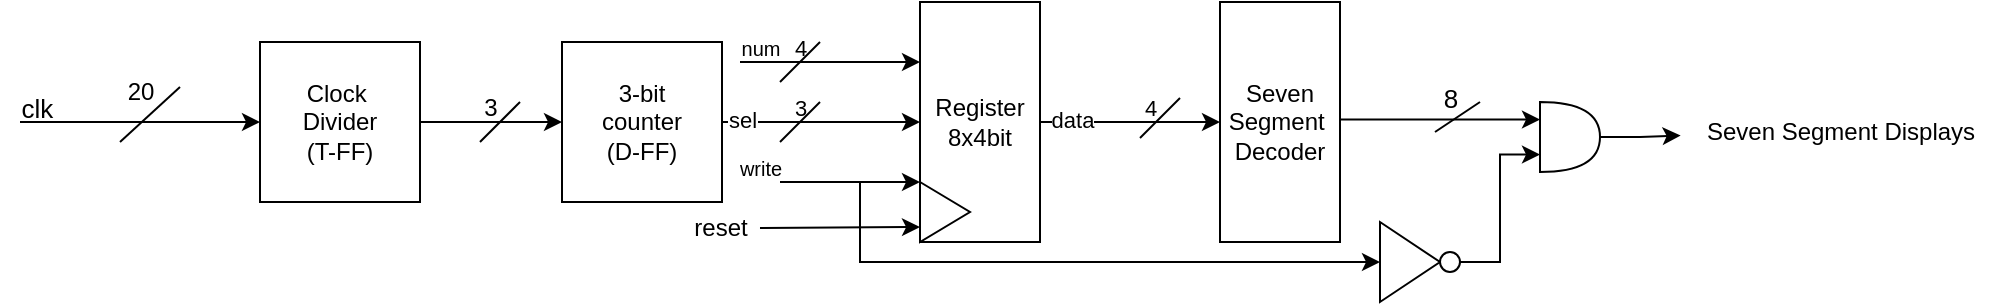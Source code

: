 <mxfile version="26.1.0" pages="2">
  <diagram name="Page-1" id="sowGGKyg7QWPcVTl7CEb">
    <mxGraphModel dx="978" dy="524" grid="1" gridSize="10" guides="1" tooltips="1" connect="1" arrows="1" fold="1" page="1" pageScale="1" pageWidth="1100" pageHeight="1700" math="0" shadow="0">
      <root>
        <mxCell id="0" />
        <mxCell id="1" parent="0" />
        <mxCell id="6-r1g4GIkUJgTbIFFCG5-5" style="edgeStyle=orthogonalEdgeStyle;rounded=0;orthogonalLoop=1;jettySize=auto;html=1;entryX=0;entryY=0.5;entryDx=0;entryDy=0;strokeWidth=1;" parent="1" source="6-r1g4GIkUJgTbIFFCG5-1" target="6-r1g4GIkUJgTbIFFCG5-4" edge="1">
          <mxGeometry relative="1" as="geometry" />
        </mxCell>
        <UserObject label="Clock&amp;nbsp;&lt;div&gt;Divider&lt;/div&gt;&lt;div&gt;(T-FF)&lt;/div&gt;" link="data:page/id,f8L-sRIlIAkXg-T33gDY" id="6-r1g4GIkUJgTbIFFCG5-1">
          <mxCell style="whiteSpace=wrap;html=1;aspect=fixed;" parent="1" vertex="1">
            <mxGeometry x="170" y="170" width="80" height="80" as="geometry" />
          </mxCell>
        </UserObject>
        <mxCell id="6-r1g4GIkUJgTbIFFCG5-2" value="" style="endArrow=classic;html=1;rounded=0;entryX=0;entryY=0.5;entryDx=0;entryDy=0;strokeWidth=1;" parent="1" target="6-r1g4GIkUJgTbIFFCG5-1" edge="1">
          <mxGeometry width="50" height="50" relative="1" as="geometry">
            <mxPoint x="50" y="210" as="sourcePoint" />
            <mxPoint x="570" y="220" as="targetPoint" />
          </mxGeometry>
        </mxCell>
        <mxCell id="6-r1g4GIkUJgTbIFFCG5-3" value="&lt;font style=&quot;font-size: 13px;&quot;&gt;clk&amp;nbsp;&lt;/font&gt;" style="text;html=1;align=center;verticalAlign=middle;resizable=0;points=[];autosize=1;strokeColor=none;fillColor=none;" parent="1" vertex="1">
          <mxGeometry x="40" y="188" width="40" height="30" as="geometry" />
        </mxCell>
        <mxCell id="6-r1g4GIkUJgTbIFFCG5-18" style="edgeStyle=orthogonalEdgeStyle;rounded=0;orthogonalLoop=1;jettySize=auto;html=1;entryX=0.5;entryY=1;entryDx=0;entryDy=0;strokeWidth=1;" parent="1" source="6-r1g4GIkUJgTbIFFCG5-4" target="6-r1g4GIkUJgTbIFFCG5-6" edge="1">
          <mxGeometry relative="1" as="geometry" />
        </mxCell>
        <mxCell id="6-r1g4GIkUJgTbIFFCG5-22" value="sel" style="edgeLabel;html=1;align=center;verticalAlign=middle;resizable=0;points=[];" parent="6-r1g4GIkUJgTbIFFCG5-18" vertex="1" connectable="0">
          <mxGeometry x="-0.798" y="1" relative="1" as="geometry">
            <mxPoint as="offset" />
          </mxGeometry>
        </mxCell>
        <mxCell id="6-r1g4GIkUJgTbIFFCG5-4" value="3-bit&lt;div&gt;counter&lt;/div&gt;&lt;div&gt;(D-FF)&lt;/div&gt;" style="whiteSpace=wrap;html=1;aspect=fixed;" parent="1" vertex="1">
          <mxGeometry x="321" y="170" width="80" height="80" as="geometry" />
        </mxCell>
        <mxCell id="6-r1g4GIkUJgTbIFFCG5-35" style="edgeStyle=orthogonalEdgeStyle;rounded=0;orthogonalLoop=1;jettySize=auto;html=1;entryX=0.5;entryY=1;entryDx=0;entryDy=0;strokeWidth=1;" parent="1" source="6-r1g4GIkUJgTbIFFCG5-6" target="6-r1g4GIkUJgTbIFFCG5-34" edge="1">
          <mxGeometry relative="1" as="geometry" />
        </mxCell>
        <mxCell id="6-r1g4GIkUJgTbIFFCG5-41" value="data" style="edgeLabel;html=1;align=center;verticalAlign=middle;resizable=0;points=[];" parent="6-r1g4GIkUJgTbIFFCG5-35" vertex="1" connectable="0">
          <mxGeometry x="-0.653" y="1" relative="1" as="geometry">
            <mxPoint as="offset" />
          </mxGeometry>
        </mxCell>
        <mxCell id="6-r1g4GIkUJgTbIFFCG5-12" value="" style="endArrow=none;html=1;rounded=0;strokeWidth=1;" parent="1" edge="1">
          <mxGeometry width="50" height="50" relative="1" as="geometry">
            <mxPoint x="130" y="192.5" as="sourcePoint" />
            <mxPoint x="100" y="220" as="targetPoint" />
          </mxGeometry>
        </mxCell>
        <mxCell id="6-r1g4GIkUJgTbIFFCG5-13" value="20" style="text;html=1;align=center;verticalAlign=middle;resizable=0;points=[];autosize=1;strokeColor=none;fillColor=none;" parent="1" vertex="1">
          <mxGeometry x="90" y="180" width="40" height="30" as="geometry" />
        </mxCell>
        <mxCell id="6-r1g4GIkUJgTbIFFCG5-14" value="" style="endArrow=none;html=1;rounded=0;strokeWidth=1;" parent="1" edge="1">
          <mxGeometry width="50" height="50" relative="1" as="geometry">
            <mxPoint x="300" y="200" as="sourcePoint" />
            <mxPoint x="280" y="220" as="targetPoint" />
          </mxGeometry>
        </mxCell>
        <mxCell id="6-r1g4GIkUJgTbIFFCG5-15" value="&lt;font&gt;3&lt;/font&gt;" style="text;html=1;align=center;verticalAlign=middle;resizable=0;points=[];autosize=1;strokeColor=none;fillColor=none;" parent="1" vertex="1">
          <mxGeometry x="270" y="188" width="30" height="30" as="geometry" />
        </mxCell>
        <mxCell id="6-r1g4GIkUJgTbIFFCG5-19" value="" style="endArrow=classic;html=1;rounded=0;entryX=0.75;entryY=1;entryDx=0;entryDy=0;" parent="1" target="6-r1g4GIkUJgTbIFFCG5-6" edge="1">
          <mxGeometry width="50" height="50" relative="1" as="geometry">
            <mxPoint x="430" y="240" as="sourcePoint" />
            <mxPoint x="490" y="290" as="targetPoint" />
            <Array as="points" />
          </mxGeometry>
        </mxCell>
        <mxCell id="6-r1g4GIkUJgTbIFFCG5-20" value="write" style="text;html=1;align=center;verticalAlign=middle;resizable=0;points=[];autosize=1;strokeColor=none;fillColor=none;fontSize=10;" parent="1" vertex="1">
          <mxGeometry x="400" y="218" width="40" height="30" as="geometry" />
        </mxCell>
        <mxCell id="6-r1g4GIkUJgTbIFFCG5-21" value="" style="endArrow=classic;html=1;rounded=0;entryX=0.25;entryY=1;entryDx=0;entryDy=0;strokeWidth=1;" parent="1" target="6-r1g4GIkUJgTbIFFCG5-6" edge="1">
          <mxGeometry width="50" height="50" relative="1" as="geometry">
            <mxPoint x="410" y="180" as="sourcePoint" />
            <mxPoint x="490" y="179" as="targetPoint" />
          </mxGeometry>
        </mxCell>
        <mxCell id="6-r1g4GIkUJgTbIFFCG5-23" value="" style="endArrow=none;html=1;rounded=0;strokeWidth=1;" parent="1" edge="1">
          <mxGeometry width="50" height="50" relative="1" as="geometry">
            <mxPoint x="450" y="200" as="sourcePoint" />
            <mxPoint x="430" y="220" as="targetPoint" />
          </mxGeometry>
        </mxCell>
        <mxCell id="6-r1g4GIkUJgTbIFFCG5-24" value="3" style="text;html=1;align=center;verticalAlign=middle;resizable=0;points=[];autosize=1;strokeColor=none;fillColor=none;fontSize=11;" parent="1" vertex="1">
          <mxGeometry x="425" y="188" width="30" height="30" as="geometry" />
        </mxCell>
        <mxCell id="6-r1g4GIkUJgTbIFFCG5-26" value="&lt;font style=&quot;font-size: 10px;&quot;&gt;num&lt;/font&gt;" style="text;html=1;align=center;verticalAlign=middle;resizable=0;points=[];autosize=1;strokeColor=none;fillColor=none;" parent="1" vertex="1">
          <mxGeometry x="400" y="158" width="40" height="30" as="geometry" />
        </mxCell>
        <mxCell id="6-r1g4GIkUJgTbIFFCG5-27" value="4" style="text;html=1;align=center;verticalAlign=middle;resizable=0;points=[];autosize=1;strokeColor=none;fillColor=none;fontSize=11;" parent="1" vertex="1">
          <mxGeometry x="425" y="158" width="30" height="30" as="geometry" />
        </mxCell>
        <mxCell id="6-r1g4GIkUJgTbIFFCG5-33" value="" style="endArrow=none;html=1;rounded=0;strokeWidth=1;" parent="1" edge="1">
          <mxGeometry width="50" height="50" relative="1" as="geometry">
            <mxPoint x="450" y="170" as="sourcePoint" />
            <mxPoint x="430" y="190" as="targetPoint" />
          </mxGeometry>
        </mxCell>
        <mxCell id="6-r1g4GIkUJgTbIFFCG5-34" value="Seven Segment&amp;nbsp;&lt;div&gt;Decoder&lt;/div&gt;" style="rounded=0;whiteSpace=wrap;html=1;direction=south;" parent="1" vertex="1">
          <mxGeometry x="650" y="150" width="60" height="120" as="geometry" />
        </mxCell>
        <mxCell id="6-r1g4GIkUJgTbIFFCG5-37" value="" style="endArrow=none;html=1;rounded=0;strokeWidth=1;" parent="1" edge="1">
          <mxGeometry width="50" height="50" relative="1" as="geometry">
            <mxPoint x="630" y="198" as="sourcePoint" />
            <mxPoint x="610" y="218" as="targetPoint" />
          </mxGeometry>
        </mxCell>
        <mxCell id="6-r1g4GIkUJgTbIFFCG5-42" value="&lt;font style=&quot;font-size: 11px;&quot;&gt;4&lt;/font&gt;" style="text;html=1;align=center;verticalAlign=middle;resizable=0;points=[];autosize=1;strokeColor=none;fillColor=none;" parent="1" vertex="1">
          <mxGeometry x="600" y="188" width="30" height="30" as="geometry" />
        </mxCell>
        <mxCell id="6-r1g4GIkUJgTbIFFCG5-46" value="" style="endArrow=none;html=1;rounded=0;strokeWidth=1;" parent="1" edge="1">
          <mxGeometry width="50" height="50" relative="1" as="geometry">
            <mxPoint x="780" y="200" as="sourcePoint" />
            <mxPoint x="757.5" y="215" as="targetPoint" />
          </mxGeometry>
        </mxCell>
        <mxCell id="6-r1g4GIkUJgTbIFFCG5-47" value="&lt;font style=&quot;font-size: 13px;&quot;&gt;8&lt;/font&gt;" style="edgeLabel;html=1;align=center;verticalAlign=middle;resizable=0;points=[];" parent="6-r1g4GIkUJgTbIFFCG5-46" vertex="1" connectable="0">
          <mxGeometry x="-0.048" y="-11" relative="1" as="geometry">
            <mxPoint x="2" as="offset" />
          </mxGeometry>
        </mxCell>
        <mxCell id="6-r1g4GIkUJgTbIFFCG5-51" value="Seven Segment Displays" style="text;html=1;align=center;verticalAlign=middle;resizable=0;points=[];autosize=1;strokeColor=none;fillColor=none;" parent="1" vertex="1">
          <mxGeometry x="880" y="200" width="160" height="30" as="geometry" />
        </mxCell>
        <mxCell id="6-r1g4GIkUJgTbIFFCG5-68" style="edgeStyle=orthogonalEdgeStyle;rounded=0;orthogonalLoop=1;jettySize=auto;html=1;entryX=0.002;entryY=0.557;entryDx=0;entryDy=0;entryPerimeter=0;" parent="1" source="6-r1g4GIkUJgTbIFFCG5-66" edge="1" target="6-r1g4GIkUJgTbIFFCG5-51">
          <mxGeometry relative="1" as="geometry">
            <mxPoint x="874" y="210" as="targetPoint" />
          </mxGeometry>
        </mxCell>
        <mxCell id="6-r1g4GIkUJgTbIFFCG5-66" value="" style="shape=or;whiteSpace=wrap;html=1;" parent="1" vertex="1">
          <mxGeometry x="810" y="200" width="30" height="35" as="geometry" />
        </mxCell>
        <mxCell id="6-r1g4GIkUJgTbIFFCG5-74" value="" style="endArrow=classic;html=1;rounded=0;entryX=0;entryY=0.5;entryDx=0;entryDy=0;" parent="1" target="6-r1g4GIkUJgTbIFFCG5-75" edge="1">
          <mxGeometry width="50" height="50" relative="1" as="geometry">
            <mxPoint x="470" y="240" as="sourcePoint" />
            <mxPoint x="750" y="280" as="targetPoint" />
            <Array as="points">
              <mxPoint x="470" y="280" />
              <mxPoint x="660" y="280" />
            </Array>
          </mxGeometry>
        </mxCell>
        <mxCell id="6-r1g4GIkUJgTbIFFCG5-75" value="" style="triangle;whiteSpace=wrap;html=1;" parent="1" vertex="1">
          <mxGeometry x="730" y="260" width="30" height="40" as="geometry" />
        </mxCell>
        <mxCell id="6-r1g4GIkUJgTbIFFCG5-78" value="" style="ellipse;whiteSpace=wrap;html=1;aspect=fixed;" parent="1" vertex="1">
          <mxGeometry x="760" y="275" width="10" height="10" as="geometry" />
        </mxCell>
        <mxCell id="eD9BvMiyKkjjfVzb5E-T-5" style="edgeStyle=orthogonalEdgeStyle;rounded=0;orthogonalLoop=1;jettySize=auto;html=1;entryX=0;entryY=0.75;entryDx=0;entryDy=0;entryPerimeter=0;" edge="1" parent="1" source="6-r1g4GIkUJgTbIFFCG5-78" target="6-r1g4GIkUJgTbIFFCG5-66">
          <mxGeometry relative="1" as="geometry" />
        </mxCell>
        <mxCell id="eD9BvMiyKkjjfVzb5E-T-6" style="edgeStyle=orthogonalEdgeStyle;rounded=0;orthogonalLoop=1;jettySize=auto;html=1;entryX=0;entryY=0.25;entryDx=0;entryDy=0;entryPerimeter=0;" edge="1" parent="1" source="6-r1g4GIkUJgTbIFFCG5-34" target="6-r1g4GIkUJgTbIFFCG5-66">
          <mxGeometry relative="1" as="geometry">
            <Array as="points">
              <mxPoint x="760" y="209" />
            </Array>
          </mxGeometry>
        </mxCell>
        <mxCell id="eD9BvMiyKkjjfVzb5E-T-17" value="" style="group" vertex="1" connectable="0" parent="1">
          <mxGeometry x="500" y="150" width="60" height="120" as="geometry" />
        </mxCell>
        <mxCell id="6-r1g4GIkUJgTbIFFCG5-6" value="Register&lt;div&gt;8x4bit&lt;/div&gt;" style="rounded=0;whiteSpace=wrap;html=1;direction=south;" parent="eD9BvMiyKkjjfVzb5E-T-17" vertex="1">
          <mxGeometry width="60" height="120" as="geometry" />
        </mxCell>
        <mxCell id="eD9BvMiyKkjjfVzb5E-T-15" value="" style="triangle;whiteSpace=wrap;html=1;" vertex="1" parent="eD9BvMiyKkjjfVzb5E-T-17">
          <mxGeometry y="90" width="25" height="30" as="geometry" />
        </mxCell>
        <mxCell id="eD9BvMiyKkjjfVzb5E-T-18" value="" style="endArrow=classic;html=1;rounded=0;entryX=0;entryY=0.75;entryDx=0;entryDy=0;" edge="1" parent="1" target="eD9BvMiyKkjjfVzb5E-T-15">
          <mxGeometry width="50" height="50" relative="1" as="geometry">
            <mxPoint x="420" y="263" as="sourcePoint" />
            <mxPoint x="550" y="250" as="targetPoint" />
          </mxGeometry>
        </mxCell>
        <mxCell id="eD9BvMiyKkjjfVzb5E-T-19" value="reset" style="text;html=1;align=center;verticalAlign=middle;resizable=0;points=[];autosize=1;strokeColor=none;fillColor=none;" vertex="1" parent="1">
          <mxGeometry x="375" y="248" width="50" height="30" as="geometry" />
        </mxCell>
      </root>
    </mxGraphModel>
  </diagram>
  <diagram id="f8L-sRIlIAkXg-T33gDY" name="Page-2">
    <mxGraphModel dx="3520" dy="1888" grid="1" gridSize="10" guides="1" tooltips="1" connect="1" arrows="1" fold="1" page="1" pageScale="1" pageWidth="2336" pageHeight="1654" math="0" shadow="0">
      <root>
        <mxCell id="0" />
        <mxCell id="1" parent="0" />
        <mxCell id="rHyXUegdeQPyWCNUcNEb-26" style="edgeStyle=orthogonalEdgeStyle;rounded=0;orthogonalLoop=1;jettySize=auto;html=1;exitX=1;exitY=0.25;exitDx=0;exitDy=0;exitPerimeter=0;" edge="1" parent="1" source="rHyXUegdeQPyWCNUcNEb-1">
          <mxGeometry relative="1" as="geometry">
            <mxPoint x="1000" y="452" as="targetPoint" />
            <Array as="points">
              <mxPoint x="1000" y="532" />
              <mxPoint x="1000" y="452" />
            </Array>
          </mxGeometry>
        </mxCell>
        <mxCell id="rHyXUegdeQPyWCNUcNEb-1" value="" style="verticalLabelPosition=bottom;shadow=0;dashed=0;align=center;html=1;verticalAlign=top;shape=mxgraph.electrical.logic_gates.t_type_flip-flop;" vertex="1" parent="1">
          <mxGeometry x="870" y="512" width="100" height="80" as="geometry" />
        </mxCell>
        <mxCell id="rHyXUegdeQPyWCNUcNEb-23" style="edgeStyle=orthogonalEdgeStyle;rounded=0;orthogonalLoop=1;jettySize=auto;html=1;exitX=1;exitY=0.25;exitDx=0;exitDy=0;exitPerimeter=0;" edge="1" parent="1" source="rHyXUegdeQPyWCNUcNEb-2">
          <mxGeometry relative="1" as="geometry">
            <mxPoint x="860" y="452" as="targetPoint" />
          </mxGeometry>
        </mxCell>
        <mxCell id="rHyXUegdeQPyWCNUcNEb-2" value="" style="verticalLabelPosition=bottom;shadow=0;dashed=0;align=center;html=1;verticalAlign=top;shape=mxgraph.electrical.logic_gates.t_type_flip-flop;" vertex="1" parent="1">
          <mxGeometry x="730" y="512" width="100" height="80" as="geometry" />
        </mxCell>
        <mxCell id="rHyXUegdeQPyWCNUcNEb-18" style="edgeStyle=orthogonalEdgeStyle;rounded=0;orthogonalLoop=1;jettySize=auto;html=1;exitX=1;exitY=0.25;exitDx=0;exitDy=0;exitPerimeter=0;" edge="1" parent="1" source="rHyXUegdeQPyWCNUcNEb-3">
          <mxGeometry relative="1" as="geometry">
            <mxPoint x="710" y="452" as="targetPoint" />
          </mxGeometry>
        </mxCell>
        <mxCell id="rHyXUegdeQPyWCNUcNEb-3" value="" style="verticalLabelPosition=bottom;shadow=0;dashed=0;align=center;html=1;verticalAlign=top;shape=mxgraph.electrical.logic_gates.t_type_flip-flop;" vertex="1" parent="1">
          <mxGeometry x="580" y="512" width="100" height="80" as="geometry" />
        </mxCell>
        <mxCell id="rHyXUegdeQPyWCNUcNEb-14" style="edgeStyle=orthogonalEdgeStyle;rounded=0;orthogonalLoop=1;jettySize=auto;html=1;exitX=1;exitY=0.25;exitDx=0;exitDy=0;exitPerimeter=0;jumpStyle=arc;" edge="1" parent="1">
          <mxGeometry relative="1" as="geometry">
            <mxPoint x="570" y="452" as="targetPoint" />
            <mxPoint x="560" y="532" as="sourcePoint" />
            <Array as="points">
              <mxPoint x="570" y="532" />
              <mxPoint x="570" y="462" />
            </Array>
          </mxGeometry>
        </mxCell>
        <mxCell id="rHyXUegdeQPyWCNUcNEb-5" value="" style="verticalLabelPosition=bottom;shadow=0;dashed=0;align=center;html=1;verticalAlign=top;shape=mxgraph.electrical.logic_gates.t_type_flip-flop;" vertex="1" parent="1">
          <mxGeometry x="440" y="512" width="100" height="80" as="geometry" />
        </mxCell>
        <mxCell id="rHyXUegdeQPyWCNUcNEb-7" style="edgeStyle=orthogonalEdgeStyle;rounded=0;orthogonalLoop=1;jettySize=auto;html=1;exitX=1;exitY=0.75;exitDx=0;exitDy=0;exitPerimeter=0;entryX=0;entryY=0.25;entryDx=0;entryDy=0;entryPerimeter=0;" edge="1" parent="1" target="rHyXUegdeQPyWCNUcNEb-6">
          <mxGeometry relative="1" as="geometry">
            <mxPoint x="300" y="532" as="targetPoint" />
            <mxPoint x="400" y="572" as="sourcePoint" />
            <Array as="points">
              <mxPoint x="410" y="572" />
              <mxPoint x="410" y="492" />
              <mxPoint x="290" y="492" />
              <mxPoint x="290" y="532" />
            </Array>
          </mxGeometry>
        </mxCell>
        <mxCell id="rHyXUegdeQPyWCNUcNEb-8" style="edgeStyle=orthogonalEdgeStyle;rounded=0;orthogonalLoop=1;jettySize=auto;html=1;exitX=1;exitY=0.25;exitDx=0;exitDy=0;exitPerimeter=0;" edge="1" parent="1">
          <mxGeometry relative="1" as="geometry">
            <mxPoint x="420" y="452" as="targetPoint" />
            <mxPoint x="400" y="532" as="sourcePoint" />
          </mxGeometry>
        </mxCell>
        <mxCell id="rHyXUegdeQPyWCNUcNEb-6" value="" style="verticalLabelPosition=bottom;shadow=0;dashed=0;align=center;html=1;verticalAlign=top;shape=mxgraph.electrical.logic_gates.t_type_flip-flop;" vertex="1" parent="1">
          <mxGeometry x="310" y="512" width="100" height="80" as="geometry" />
        </mxCell>
        <mxCell id="rHyXUegdeQPyWCNUcNEb-10" value="&lt;font style=&quot;font-size: 13px;&quot;&gt;clk&lt;/font&gt;" style="text;html=1;align=center;verticalAlign=middle;resizable=0;points=[];autosize=1;strokeColor=none;fillColor=none;" vertex="1" parent="1">
          <mxGeometry x="280" y="552" width="40" height="30" as="geometry" />
        </mxCell>
        <mxCell id="rHyXUegdeQPyWCNUcNEb-11" style="edgeStyle=orthogonalEdgeStyle;rounded=0;orthogonalLoop=1;jettySize=auto;html=1;exitX=1;exitY=0.75;exitDx=0;exitDy=0;exitPerimeter=0;entryX=0;entryY=0.75;entryDx=0;entryDy=0;entryPerimeter=0;" edge="1" parent="1" source="rHyXUegdeQPyWCNUcNEb-6" target="rHyXUegdeQPyWCNUcNEb-5">
          <mxGeometry relative="1" as="geometry" />
        </mxCell>
        <mxCell id="rHyXUegdeQPyWCNUcNEb-13" style="edgeStyle=orthogonalEdgeStyle;rounded=0;orthogonalLoop=1;jettySize=auto;html=1;exitX=1;exitY=0.75;exitDx=0;exitDy=0;exitPerimeter=0;entryX=0;entryY=0.25;entryDx=0;entryDy=0;entryPerimeter=0;" edge="1" parent="1" source="rHyXUegdeQPyWCNUcNEb-5" target="rHyXUegdeQPyWCNUcNEb-5">
          <mxGeometry relative="1" as="geometry">
            <Array as="points">
              <mxPoint x="560" y="572" />
              <mxPoint x="560" y="492" />
              <mxPoint x="440" y="492" />
            </Array>
          </mxGeometry>
        </mxCell>
        <mxCell id="rHyXUegdeQPyWCNUcNEb-15" style="edgeStyle=orthogonalEdgeStyle;rounded=0;orthogonalLoop=1;jettySize=auto;html=1;exitX=1;exitY=0.75;exitDx=0;exitDy=0;exitPerimeter=0;entryX=0.058;entryY=0.745;entryDx=0;entryDy=0;entryPerimeter=0;" edge="1" parent="1" source="rHyXUegdeQPyWCNUcNEb-5" target="rHyXUegdeQPyWCNUcNEb-3">
          <mxGeometry relative="1" as="geometry" />
        </mxCell>
        <mxCell id="rHyXUegdeQPyWCNUcNEb-16" style="edgeStyle=orthogonalEdgeStyle;rounded=0;orthogonalLoop=1;jettySize=auto;html=1;exitX=1;exitY=0.75;exitDx=0;exitDy=0;exitPerimeter=0;entryX=0;entryY=0.25;entryDx=0;entryDy=0;entryPerimeter=0;" edge="1" parent="1" source="rHyXUegdeQPyWCNUcNEb-3" target="rHyXUegdeQPyWCNUcNEb-3">
          <mxGeometry relative="1" as="geometry">
            <Array as="points">
              <mxPoint x="700" y="572" />
              <mxPoint x="700" y="492" />
              <mxPoint x="580" y="492" />
            </Array>
          </mxGeometry>
        </mxCell>
        <mxCell id="rHyXUegdeQPyWCNUcNEb-21" value="" style="endArrow=classic;html=1;rounded=0;entryX=0;entryY=0.75;entryDx=0;entryDy=0;entryPerimeter=0;" edge="1" parent="1" target="rHyXUegdeQPyWCNUcNEb-2">
          <mxGeometry width="50" height="50" relative="1" as="geometry">
            <mxPoint x="690" y="572" as="sourcePoint" />
            <mxPoint x="730" y="512" as="targetPoint" />
          </mxGeometry>
        </mxCell>
        <mxCell id="rHyXUegdeQPyWCNUcNEb-22" style="edgeStyle=orthogonalEdgeStyle;rounded=0;orthogonalLoop=1;jettySize=auto;html=1;exitX=1;exitY=0.75;exitDx=0;exitDy=0;exitPerimeter=0;entryX=0;entryY=0.25;entryDx=0;entryDy=0;entryPerimeter=0;" edge="1" parent="1" source="rHyXUegdeQPyWCNUcNEb-2" target="rHyXUegdeQPyWCNUcNEb-2">
          <mxGeometry relative="1" as="geometry">
            <Array as="points">
              <mxPoint x="850" y="572" />
              <mxPoint x="850" y="492" />
              <mxPoint x="730" y="492" />
            </Array>
          </mxGeometry>
        </mxCell>
        <mxCell id="rHyXUegdeQPyWCNUcNEb-24" style="edgeStyle=orthogonalEdgeStyle;rounded=0;orthogonalLoop=1;jettySize=auto;html=1;exitX=1;exitY=0.75;exitDx=0;exitDy=0;exitPerimeter=0;entryX=0;entryY=0.25;entryDx=0;entryDy=0;entryPerimeter=0;" edge="1" parent="1" source="rHyXUegdeQPyWCNUcNEb-1" target="rHyXUegdeQPyWCNUcNEb-1">
          <mxGeometry relative="1" as="geometry">
            <Array as="points">
              <mxPoint x="990" y="572" />
              <mxPoint x="990" y="492" />
              <mxPoint x="870" y="492" />
            </Array>
          </mxGeometry>
        </mxCell>
        <mxCell id="rHyXUegdeQPyWCNUcNEb-25" value="" style="endArrow=classic;html=1;rounded=0;entryX=0;entryY=0.75;entryDx=0;entryDy=0;entryPerimeter=0;" edge="1" parent="1" target="rHyXUegdeQPyWCNUcNEb-1">
          <mxGeometry width="50" height="50" relative="1" as="geometry">
            <mxPoint x="840" y="572" as="sourcePoint" />
            <mxPoint x="960" y="532" as="targetPoint" />
          </mxGeometry>
        </mxCell>
        <mxCell id="rHyXUegdeQPyWCNUcNEb-47" style="edgeStyle=orthogonalEdgeStyle;rounded=0;orthogonalLoop=1;jettySize=auto;html=1;exitX=1;exitY=0.25;exitDx=0;exitDy=0;exitPerimeter=0;" edge="1" parent="1" source="rHyXUegdeQPyWCNUcNEb-48">
          <mxGeometry relative="1" as="geometry">
            <mxPoint x="1720" y="452" as="targetPoint" />
            <Array as="points">
              <mxPoint x="1720" y="532" />
              <mxPoint x="1720" y="452" />
            </Array>
          </mxGeometry>
        </mxCell>
        <mxCell id="rHyXUegdeQPyWCNUcNEb-48" value="" style="verticalLabelPosition=bottom;shadow=0;dashed=0;align=center;html=1;verticalAlign=top;shape=mxgraph.electrical.logic_gates.t_type_flip-flop;" vertex="1" parent="1">
          <mxGeometry x="1590" y="512" width="100" height="80" as="geometry" />
        </mxCell>
        <mxCell id="rHyXUegdeQPyWCNUcNEb-49" style="edgeStyle=orthogonalEdgeStyle;rounded=0;orthogonalLoop=1;jettySize=auto;html=1;exitX=1;exitY=0.25;exitDx=0;exitDy=0;exitPerimeter=0;" edge="1" parent="1" source="rHyXUegdeQPyWCNUcNEb-50">
          <mxGeometry relative="1" as="geometry">
            <mxPoint x="1580" y="452" as="targetPoint" />
          </mxGeometry>
        </mxCell>
        <mxCell id="rHyXUegdeQPyWCNUcNEb-50" value="" style="verticalLabelPosition=bottom;shadow=0;dashed=0;align=center;html=1;verticalAlign=top;shape=mxgraph.electrical.logic_gates.t_type_flip-flop;" vertex="1" parent="1">
          <mxGeometry x="1450" y="512" width="100" height="80" as="geometry" />
        </mxCell>
        <mxCell id="rHyXUegdeQPyWCNUcNEb-51" style="edgeStyle=orthogonalEdgeStyle;rounded=0;orthogonalLoop=1;jettySize=auto;html=1;exitX=1;exitY=0.25;exitDx=0;exitDy=0;exitPerimeter=0;" edge="1" parent="1" source="rHyXUegdeQPyWCNUcNEb-52">
          <mxGeometry relative="1" as="geometry">
            <mxPoint x="1430" y="452" as="targetPoint" />
          </mxGeometry>
        </mxCell>
        <mxCell id="rHyXUegdeQPyWCNUcNEb-52" value="" style="verticalLabelPosition=bottom;shadow=0;dashed=0;align=center;html=1;verticalAlign=top;shape=mxgraph.electrical.logic_gates.t_type_flip-flop;" vertex="1" parent="1">
          <mxGeometry x="1300" y="512" width="100" height="80" as="geometry" />
        </mxCell>
        <mxCell id="rHyXUegdeQPyWCNUcNEb-53" style="edgeStyle=orthogonalEdgeStyle;rounded=0;orthogonalLoop=1;jettySize=auto;html=1;exitX=1;exitY=0.25;exitDx=0;exitDy=0;exitPerimeter=0;jumpStyle=arc;" edge="1" parent="1">
          <mxGeometry relative="1" as="geometry">
            <mxPoint x="1290" y="452" as="targetPoint" />
            <mxPoint x="1280" y="532" as="sourcePoint" />
            <Array as="points">
              <mxPoint x="1290" y="532" />
              <mxPoint x="1290" y="462" />
            </Array>
          </mxGeometry>
        </mxCell>
        <mxCell id="rHyXUegdeQPyWCNUcNEb-54" value="" style="verticalLabelPosition=bottom;shadow=0;dashed=0;align=center;html=1;verticalAlign=top;shape=mxgraph.electrical.logic_gates.t_type_flip-flop;" vertex="1" parent="1">
          <mxGeometry x="1160" y="512" width="100" height="80" as="geometry" />
        </mxCell>
        <mxCell id="rHyXUegdeQPyWCNUcNEb-55" style="edgeStyle=orthogonalEdgeStyle;rounded=0;orthogonalLoop=1;jettySize=auto;html=1;exitX=1;exitY=0.75;exitDx=0;exitDy=0;exitPerimeter=0;entryX=0;entryY=0.25;entryDx=0;entryDy=0;entryPerimeter=0;" edge="1" parent="1" target="rHyXUegdeQPyWCNUcNEb-57">
          <mxGeometry relative="1" as="geometry">
            <mxPoint x="1020" y="532" as="targetPoint" />
            <mxPoint x="1120" y="572" as="sourcePoint" />
            <Array as="points">
              <mxPoint x="1130" y="572" />
              <mxPoint x="1130" y="492" />
              <mxPoint x="1010" y="492" />
              <mxPoint x="1010" y="532" />
            </Array>
          </mxGeometry>
        </mxCell>
        <mxCell id="rHyXUegdeQPyWCNUcNEb-56" style="edgeStyle=orthogonalEdgeStyle;rounded=0;orthogonalLoop=1;jettySize=auto;html=1;exitX=1;exitY=0.25;exitDx=0;exitDy=0;exitPerimeter=0;" edge="1" parent="1">
          <mxGeometry relative="1" as="geometry">
            <mxPoint x="1140" y="452" as="targetPoint" />
            <mxPoint x="1120" y="532" as="sourcePoint" />
          </mxGeometry>
        </mxCell>
        <mxCell id="rHyXUegdeQPyWCNUcNEb-57" value="" style="verticalLabelPosition=bottom;shadow=0;dashed=0;align=center;html=1;verticalAlign=top;shape=mxgraph.electrical.logic_gates.t_type_flip-flop;" vertex="1" parent="1">
          <mxGeometry x="1030" y="512" width="100" height="80" as="geometry" />
        </mxCell>
        <mxCell id="rHyXUegdeQPyWCNUcNEb-59" style="edgeStyle=orthogonalEdgeStyle;rounded=0;orthogonalLoop=1;jettySize=auto;html=1;exitX=1;exitY=0.75;exitDx=0;exitDy=0;exitPerimeter=0;entryX=0;entryY=0.75;entryDx=0;entryDy=0;entryPerimeter=0;" edge="1" parent="1" source="rHyXUegdeQPyWCNUcNEb-57" target="rHyXUegdeQPyWCNUcNEb-54">
          <mxGeometry relative="1" as="geometry" />
        </mxCell>
        <mxCell id="rHyXUegdeQPyWCNUcNEb-60" style="edgeStyle=orthogonalEdgeStyle;rounded=0;orthogonalLoop=1;jettySize=auto;html=1;exitX=1;exitY=0.75;exitDx=0;exitDy=0;exitPerimeter=0;entryX=0;entryY=0.25;entryDx=0;entryDy=0;entryPerimeter=0;" edge="1" parent="1" source="rHyXUegdeQPyWCNUcNEb-54" target="rHyXUegdeQPyWCNUcNEb-54">
          <mxGeometry relative="1" as="geometry">
            <Array as="points">
              <mxPoint x="1280" y="572" />
              <mxPoint x="1280" y="492" />
              <mxPoint x="1160" y="492" />
            </Array>
          </mxGeometry>
        </mxCell>
        <mxCell id="rHyXUegdeQPyWCNUcNEb-61" style="edgeStyle=orthogonalEdgeStyle;rounded=0;orthogonalLoop=1;jettySize=auto;html=1;exitX=1;exitY=0.75;exitDx=0;exitDy=0;exitPerimeter=0;entryX=0.058;entryY=0.745;entryDx=0;entryDy=0;entryPerimeter=0;" edge="1" parent="1" source="rHyXUegdeQPyWCNUcNEb-54" target="rHyXUegdeQPyWCNUcNEb-52">
          <mxGeometry relative="1" as="geometry" />
        </mxCell>
        <mxCell id="rHyXUegdeQPyWCNUcNEb-62" style="edgeStyle=orthogonalEdgeStyle;rounded=0;orthogonalLoop=1;jettySize=auto;html=1;exitX=1;exitY=0.75;exitDx=0;exitDy=0;exitPerimeter=0;entryX=0;entryY=0.25;entryDx=0;entryDy=0;entryPerimeter=0;" edge="1" parent="1" source="rHyXUegdeQPyWCNUcNEb-52" target="rHyXUegdeQPyWCNUcNEb-52">
          <mxGeometry relative="1" as="geometry">
            <Array as="points">
              <mxPoint x="1420" y="572" />
              <mxPoint x="1420" y="492" />
              <mxPoint x="1300" y="492" />
            </Array>
          </mxGeometry>
        </mxCell>
        <mxCell id="rHyXUegdeQPyWCNUcNEb-63" value="" style="endArrow=classic;html=1;rounded=0;entryX=0;entryY=0.75;entryDx=0;entryDy=0;entryPerimeter=0;" edge="1" parent="1" target="rHyXUegdeQPyWCNUcNEb-50">
          <mxGeometry width="50" height="50" relative="1" as="geometry">
            <mxPoint x="1410" y="572" as="sourcePoint" />
            <mxPoint x="1450" y="512" as="targetPoint" />
          </mxGeometry>
        </mxCell>
        <mxCell id="rHyXUegdeQPyWCNUcNEb-64" style="edgeStyle=orthogonalEdgeStyle;rounded=0;orthogonalLoop=1;jettySize=auto;html=1;exitX=1;exitY=0.75;exitDx=0;exitDy=0;exitPerimeter=0;entryX=0;entryY=0.25;entryDx=0;entryDy=0;entryPerimeter=0;" edge="1" parent="1" source="rHyXUegdeQPyWCNUcNEb-50" target="rHyXUegdeQPyWCNUcNEb-50">
          <mxGeometry relative="1" as="geometry">
            <Array as="points">
              <mxPoint x="1570" y="572" />
              <mxPoint x="1570" y="492" />
              <mxPoint x="1450" y="492" />
            </Array>
          </mxGeometry>
        </mxCell>
        <mxCell id="rHyXUegdeQPyWCNUcNEb-65" style="edgeStyle=orthogonalEdgeStyle;rounded=0;orthogonalLoop=1;jettySize=auto;html=1;exitX=1;exitY=0.75;exitDx=0;exitDy=0;exitPerimeter=0;entryX=0;entryY=0.25;entryDx=0;entryDy=0;entryPerimeter=0;" edge="1" parent="1" source="rHyXUegdeQPyWCNUcNEb-48" target="rHyXUegdeQPyWCNUcNEb-48">
          <mxGeometry relative="1" as="geometry">
            <Array as="points">
              <mxPoint x="1710" y="572" />
              <mxPoint x="1710" y="492" />
              <mxPoint x="1590" y="492" />
            </Array>
          </mxGeometry>
        </mxCell>
        <mxCell id="rHyXUegdeQPyWCNUcNEb-66" value="" style="endArrow=classic;html=1;rounded=0;entryX=0;entryY=0.75;entryDx=0;entryDy=0;entryPerimeter=0;" edge="1" parent="1" target="rHyXUegdeQPyWCNUcNEb-48">
          <mxGeometry width="50" height="50" relative="1" as="geometry">
            <mxPoint x="1560" y="572" as="sourcePoint" />
            <mxPoint x="1680" y="532" as="targetPoint" />
          </mxGeometry>
        </mxCell>
        <mxCell id="rHyXUegdeQPyWCNUcNEb-89" style="edgeStyle=orthogonalEdgeStyle;rounded=0;orthogonalLoop=1;jettySize=auto;html=1;exitX=1;exitY=0.25;exitDx=0;exitDy=0;exitPerimeter=0;" edge="1" parent="1" source="rHyXUegdeQPyWCNUcNEb-90">
          <mxGeometry relative="1" as="geometry">
            <mxPoint x="3020" y="452" as="targetPoint" />
          </mxGeometry>
        </mxCell>
        <mxCell id="rHyXUegdeQPyWCNUcNEb-90" value="" style="verticalLabelPosition=bottom;shadow=0;dashed=0;align=center;html=1;verticalAlign=top;shape=mxgraph.electrical.logic_gates.t_type_flip-flop;" vertex="1" parent="1">
          <mxGeometry x="2890" y="512" width="100" height="80" as="geometry" />
        </mxCell>
        <mxCell id="rHyXUegdeQPyWCNUcNEb-91" style="edgeStyle=orthogonalEdgeStyle;rounded=0;orthogonalLoop=1;jettySize=auto;html=1;exitX=1;exitY=0.25;exitDx=0;exitDy=0;exitPerimeter=0;" edge="1" parent="1" source="rHyXUegdeQPyWCNUcNEb-92">
          <mxGeometry relative="1" as="geometry">
            <mxPoint x="2870" y="452" as="targetPoint" />
          </mxGeometry>
        </mxCell>
        <mxCell id="rHyXUegdeQPyWCNUcNEb-92" value="" style="verticalLabelPosition=bottom;shadow=0;dashed=0;align=center;html=1;verticalAlign=top;shape=mxgraph.electrical.logic_gates.t_type_flip-flop;" vertex="1" parent="1">
          <mxGeometry x="2740" y="512" width="100" height="80" as="geometry" />
        </mxCell>
        <mxCell id="rHyXUegdeQPyWCNUcNEb-93" style="edgeStyle=orthogonalEdgeStyle;rounded=0;orthogonalLoop=1;jettySize=auto;html=1;exitX=1;exitY=0.25;exitDx=0;exitDy=0;exitPerimeter=0;jumpStyle=arc;" edge="1" parent="1">
          <mxGeometry relative="1" as="geometry">
            <mxPoint x="2730" y="452" as="targetPoint" />
            <mxPoint x="2720" y="532" as="sourcePoint" />
            <Array as="points">
              <mxPoint x="2730" y="532" />
              <mxPoint x="2730" y="462" />
            </Array>
          </mxGeometry>
        </mxCell>
        <mxCell id="rHyXUegdeQPyWCNUcNEb-94" value="" style="verticalLabelPosition=bottom;shadow=0;dashed=0;align=center;html=1;verticalAlign=top;shape=mxgraph.electrical.logic_gates.t_type_flip-flop;" vertex="1" parent="1">
          <mxGeometry x="2600" y="512" width="100" height="80" as="geometry" />
        </mxCell>
        <mxCell id="rHyXUegdeQPyWCNUcNEb-95" style="edgeStyle=orthogonalEdgeStyle;rounded=0;orthogonalLoop=1;jettySize=auto;html=1;exitX=1;exitY=0.75;exitDx=0;exitDy=0;exitPerimeter=0;entryX=0;entryY=0.25;entryDx=0;entryDy=0;entryPerimeter=0;" edge="1" parent="1" target="rHyXUegdeQPyWCNUcNEb-97">
          <mxGeometry relative="1" as="geometry">
            <mxPoint x="2460" y="532" as="targetPoint" />
            <mxPoint x="2560" y="572" as="sourcePoint" />
            <Array as="points">
              <mxPoint x="2570" y="572" />
              <mxPoint x="2570" y="492" />
              <mxPoint x="2450" y="492" />
              <mxPoint x="2450" y="532" />
            </Array>
          </mxGeometry>
        </mxCell>
        <mxCell id="rHyXUegdeQPyWCNUcNEb-96" style="edgeStyle=orthogonalEdgeStyle;rounded=0;orthogonalLoop=1;jettySize=auto;html=1;exitX=1;exitY=0.25;exitDx=0;exitDy=0;exitPerimeter=0;" edge="1" parent="1">
          <mxGeometry relative="1" as="geometry">
            <mxPoint x="2580" y="452" as="targetPoint" />
            <mxPoint x="2560" y="532" as="sourcePoint" />
          </mxGeometry>
        </mxCell>
        <mxCell id="rHyXUegdeQPyWCNUcNEb-97" value="" style="verticalLabelPosition=bottom;shadow=0;dashed=0;align=center;html=1;verticalAlign=top;shape=mxgraph.electrical.logic_gates.t_type_flip-flop;" vertex="1" parent="1">
          <mxGeometry x="2470" y="512" width="100" height="80" as="geometry" />
        </mxCell>
        <mxCell id="rHyXUegdeQPyWCNUcNEb-99" style="edgeStyle=orthogonalEdgeStyle;rounded=0;orthogonalLoop=1;jettySize=auto;html=1;exitX=1;exitY=0.75;exitDx=0;exitDy=0;exitPerimeter=0;entryX=0;entryY=0.75;entryDx=0;entryDy=0;entryPerimeter=0;" edge="1" parent="1" source="rHyXUegdeQPyWCNUcNEb-97" target="rHyXUegdeQPyWCNUcNEb-94">
          <mxGeometry relative="1" as="geometry" />
        </mxCell>
        <mxCell id="rHyXUegdeQPyWCNUcNEb-100" style="edgeStyle=orthogonalEdgeStyle;rounded=0;orthogonalLoop=1;jettySize=auto;html=1;exitX=1;exitY=0.75;exitDx=0;exitDy=0;exitPerimeter=0;entryX=0;entryY=0.25;entryDx=0;entryDy=0;entryPerimeter=0;" edge="1" parent="1" source="rHyXUegdeQPyWCNUcNEb-94" target="rHyXUegdeQPyWCNUcNEb-94">
          <mxGeometry relative="1" as="geometry">
            <Array as="points">
              <mxPoint x="2720" y="572" />
              <mxPoint x="2720" y="492" />
              <mxPoint x="2600" y="492" />
            </Array>
          </mxGeometry>
        </mxCell>
        <mxCell id="rHyXUegdeQPyWCNUcNEb-101" style="edgeStyle=orthogonalEdgeStyle;rounded=0;orthogonalLoop=1;jettySize=auto;html=1;exitX=1;exitY=0.75;exitDx=0;exitDy=0;exitPerimeter=0;entryX=0.058;entryY=0.745;entryDx=0;entryDy=0;entryPerimeter=0;" edge="1" parent="1" source="rHyXUegdeQPyWCNUcNEb-94" target="rHyXUegdeQPyWCNUcNEb-92">
          <mxGeometry relative="1" as="geometry" />
        </mxCell>
        <mxCell id="rHyXUegdeQPyWCNUcNEb-102" style="edgeStyle=orthogonalEdgeStyle;rounded=0;orthogonalLoop=1;jettySize=auto;html=1;exitX=1;exitY=0.75;exitDx=0;exitDy=0;exitPerimeter=0;entryX=0;entryY=0.25;entryDx=0;entryDy=0;entryPerimeter=0;" edge="1" parent="1" source="rHyXUegdeQPyWCNUcNEb-92" target="rHyXUegdeQPyWCNUcNEb-92">
          <mxGeometry relative="1" as="geometry">
            <Array as="points">
              <mxPoint x="2860" y="572" />
              <mxPoint x="2860" y="492" />
              <mxPoint x="2740" y="492" />
            </Array>
          </mxGeometry>
        </mxCell>
        <mxCell id="rHyXUegdeQPyWCNUcNEb-103" value="" style="endArrow=classic;html=1;rounded=0;entryX=0;entryY=0.75;entryDx=0;entryDy=0;entryPerimeter=0;" edge="1" parent="1" target="rHyXUegdeQPyWCNUcNEb-90">
          <mxGeometry width="50" height="50" relative="1" as="geometry">
            <mxPoint x="2850" y="572" as="sourcePoint" />
            <mxPoint x="2890" y="512" as="targetPoint" />
          </mxGeometry>
        </mxCell>
        <mxCell id="rHyXUegdeQPyWCNUcNEb-104" style="edgeStyle=orthogonalEdgeStyle;rounded=0;orthogonalLoop=1;jettySize=auto;html=1;exitX=1;exitY=0.75;exitDx=0;exitDy=0;exitPerimeter=0;entryX=0;entryY=0.25;entryDx=0;entryDy=0;entryPerimeter=0;" edge="1" parent="1" source="rHyXUegdeQPyWCNUcNEb-90" target="rHyXUegdeQPyWCNUcNEb-90">
          <mxGeometry relative="1" as="geometry">
            <Array as="points">
              <mxPoint x="3010" y="572" />
              <mxPoint x="3010" y="492" />
              <mxPoint x="2890" y="492" />
            </Array>
          </mxGeometry>
        </mxCell>
        <mxCell id="rHyXUegdeQPyWCNUcNEb-107" style="edgeStyle=orthogonalEdgeStyle;rounded=0;orthogonalLoop=1;jettySize=auto;html=1;exitX=1;exitY=0.25;exitDx=0;exitDy=0;exitPerimeter=0;" edge="1" parent="1" source="rHyXUegdeQPyWCNUcNEb-108">
          <mxGeometry relative="1" as="geometry">
            <mxPoint x="2440" y="452" as="targetPoint" />
            <Array as="points">
              <mxPoint x="2440" y="532" />
              <mxPoint x="2440" y="452" />
            </Array>
          </mxGeometry>
        </mxCell>
        <mxCell id="rHyXUegdeQPyWCNUcNEb-108" value="" style="verticalLabelPosition=bottom;shadow=0;dashed=0;align=center;html=1;verticalAlign=top;shape=mxgraph.electrical.logic_gates.t_type_flip-flop;" vertex="1" parent="1">
          <mxGeometry x="2310" y="512" width="100" height="80" as="geometry" />
        </mxCell>
        <mxCell id="rHyXUegdeQPyWCNUcNEb-109" style="edgeStyle=orthogonalEdgeStyle;rounded=0;orthogonalLoop=1;jettySize=auto;html=1;exitX=1;exitY=0.25;exitDx=0;exitDy=0;exitPerimeter=0;" edge="1" parent="1" source="rHyXUegdeQPyWCNUcNEb-110">
          <mxGeometry relative="1" as="geometry">
            <mxPoint x="2300" y="452" as="targetPoint" />
          </mxGeometry>
        </mxCell>
        <mxCell id="rHyXUegdeQPyWCNUcNEb-110" value="" style="verticalLabelPosition=bottom;shadow=0;dashed=0;align=center;html=1;verticalAlign=top;shape=mxgraph.electrical.logic_gates.t_type_flip-flop;" vertex="1" parent="1">
          <mxGeometry x="2170" y="512" width="100" height="80" as="geometry" />
        </mxCell>
        <mxCell id="rHyXUegdeQPyWCNUcNEb-111" style="edgeStyle=orthogonalEdgeStyle;rounded=0;orthogonalLoop=1;jettySize=auto;html=1;exitX=1;exitY=0.25;exitDx=0;exitDy=0;exitPerimeter=0;" edge="1" parent="1" source="rHyXUegdeQPyWCNUcNEb-112">
          <mxGeometry relative="1" as="geometry">
            <mxPoint x="2150" y="452" as="targetPoint" />
          </mxGeometry>
        </mxCell>
        <mxCell id="rHyXUegdeQPyWCNUcNEb-112" value="" style="verticalLabelPosition=bottom;shadow=0;dashed=0;align=center;html=1;verticalAlign=top;shape=mxgraph.electrical.logic_gates.t_type_flip-flop;" vertex="1" parent="1">
          <mxGeometry x="2020" y="512" width="100" height="80" as="geometry" />
        </mxCell>
        <mxCell id="rHyXUegdeQPyWCNUcNEb-113" style="edgeStyle=orthogonalEdgeStyle;rounded=0;orthogonalLoop=1;jettySize=auto;html=1;exitX=1;exitY=0.25;exitDx=0;exitDy=0;exitPerimeter=0;jumpStyle=arc;" edge="1" parent="1">
          <mxGeometry relative="1" as="geometry">
            <mxPoint x="2010" y="452" as="targetPoint" />
            <mxPoint x="2000" y="532" as="sourcePoint" />
            <Array as="points">
              <mxPoint x="2010" y="532" />
              <mxPoint x="2010" y="462" />
            </Array>
          </mxGeometry>
        </mxCell>
        <mxCell id="rHyXUegdeQPyWCNUcNEb-114" value="" style="verticalLabelPosition=bottom;shadow=0;dashed=0;align=center;html=1;verticalAlign=top;shape=mxgraph.electrical.logic_gates.t_type_flip-flop;" vertex="1" parent="1">
          <mxGeometry x="1880" y="512" width="100" height="80" as="geometry" />
        </mxCell>
        <mxCell id="rHyXUegdeQPyWCNUcNEb-115" style="edgeStyle=orthogonalEdgeStyle;rounded=0;orthogonalLoop=1;jettySize=auto;html=1;exitX=1;exitY=0.75;exitDx=0;exitDy=0;exitPerimeter=0;entryX=0;entryY=0.25;entryDx=0;entryDy=0;entryPerimeter=0;" edge="1" parent="1" target="rHyXUegdeQPyWCNUcNEb-117">
          <mxGeometry relative="1" as="geometry">
            <mxPoint x="1740" y="532" as="targetPoint" />
            <mxPoint x="1840" y="572" as="sourcePoint" />
            <Array as="points">
              <mxPoint x="1850" y="572" />
              <mxPoint x="1850" y="492" />
              <mxPoint x="1730" y="492" />
              <mxPoint x="1730" y="532" />
            </Array>
          </mxGeometry>
        </mxCell>
        <mxCell id="rHyXUegdeQPyWCNUcNEb-116" style="edgeStyle=orthogonalEdgeStyle;rounded=0;orthogonalLoop=1;jettySize=auto;html=1;exitX=1;exitY=0.25;exitDx=0;exitDy=0;exitPerimeter=0;" edge="1" parent="1">
          <mxGeometry relative="1" as="geometry">
            <mxPoint x="1860" y="452" as="targetPoint" />
            <mxPoint x="1840" y="532" as="sourcePoint" />
          </mxGeometry>
        </mxCell>
        <mxCell id="rHyXUegdeQPyWCNUcNEb-117" value="" style="verticalLabelPosition=bottom;shadow=0;dashed=0;align=center;html=1;verticalAlign=top;shape=mxgraph.electrical.logic_gates.t_type_flip-flop;" vertex="1" parent="1">
          <mxGeometry x="1750" y="512" width="100" height="80" as="geometry" />
        </mxCell>
        <mxCell id="rHyXUegdeQPyWCNUcNEb-119" style="edgeStyle=orthogonalEdgeStyle;rounded=0;orthogonalLoop=1;jettySize=auto;html=1;exitX=1;exitY=0.75;exitDx=0;exitDy=0;exitPerimeter=0;entryX=0;entryY=0.75;entryDx=0;entryDy=0;entryPerimeter=0;" edge="1" parent="1" source="rHyXUegdeQPyWCNUcNEb-117" target="rHyXUegdeQPyWCNUcNEb-114">
          <mxGeometry relative="1" as="geometry" />
        </mxCell>
        <mxCell id="rHyXUegdeQPyWCNUcNEb-120" style="edgeStyle=orthogonalEdgeStyle;rounded=0;orthogonalLoop=1;jettySize=auto;html=1;exitX=1;exitY=0.75;exitDx=0;exitDy=0;exitPerimeter=0;entryX=0;entryY=0.25;entryDx=0;entryDy=0;entryPerimeter=0;" edge="1" parent="1" source="rHyXUegdeQPyWCNUcNEb-114" target="rHyXUegdeQPyWCNUcNEb-114">
          <mxGeometry relative="1" as="geometry">
            <Array as="points">
              <mxPoint x="2000" y="572" />
              <mxPoint x="2000" y="492" />
              <mxPoint x="1880" y="492" />
            </Array>
          </mxGeometry>
        </mxCell>
        <mxCell id="rHyXUegdeQPyWCNUcNEb-121" style="edgeStyle=orthogonalEdgeStyle;rounded=0;orthogonalLoop=1;jettySize=auto;html=1;exitX=1;exitY=0.75;exitDx=0;exitDy=0;exitPerimeter=0;entryX=0.058;entryY=0.745;entryDx=0;entryDy=0;entryPerimeter=0;" edge="1" parent="1" source="rHyXUegdeQPyWCNUcNEb-114" target="rHyXUegdeQPyWCNUcNEb-112">
          <mxGeometry relative="1" as="geometry" />
        </mxCell>
        <mxCell id="rHyXUegdeQPyWCNUcNEb-122" style="edgeStyle=orthogonalEdgeStyle;rounded=0;orthogonalLoop=1;jettySize=auto;html=1;exitX=1;exitY=0.75;exitDx=0;exitDy=0;exitPerimeter=0;entryX=0;entryY=0.25;entryDx=0;entryDy=0;entryPerimeter=0;" edge="1" parent="1" source="rHyXUegdeQPyWCNUcNEb-112" target="rHyXUegdeQPyWCNUcNEb-112">
          <mxGeometry relative="1" as="geometry">
            <Array as="points">
              <mxPoint x="2140" y="572" />
              <mxPoint x="2140" y="492" />
              <mxPoint x="2020" y="492" />
            </Array>
          </mxGeometry>
        </mxCell>
        <mxCell id="rHyXUegdeQPyWCNUcNEb-123" value="" style="endArrow=classic;html=1;rounded=0;entryX=0;entryY=0.75;entryDx=0;entryDy=0;entryPerimeter=0;" edge="1" parent="1" target="rHyXUegdeQPyWCNUcNEb-110">
          <mxGeometry width="50" height="50" relative="1" as="geometry">
            <mxPoint x="2130" y="572" as="sourcePoint" />
            <mxPoint x="2170" y="512" as="targetPoint" />
          </mxGeometry>
        </mxCell>
        <mxCell id="rHyXUegdeQPyWCNUcNEb-124" style="edgeStyle=orthogonalEdgeStyle;rounded=0;orthogonalLoop=1;jettySize=auto;html=1;exitX=1;exitY=0.75;exitDx=0;exitDy=0;exitPerimeter=0;entryX=0;entryY=0.25;entryDx=0;entryDy=0;entryPerimeter=0;" edge="1" parent="1" source="rHyXUegdeQPyWCNUcNEb-110" target="rHyXUegdeQPyWCNUcNEb-110">
          <mxGeometry relative="1" as="geometry">
            <Array as="points">
              <mxPoint x="2290" y="572" />
              <mxPoint x="2290" y="492" />
              <mxPoint x="2170" y="492" />
            </Array>
          </mxGeometry>
        </mxCell>
        <mxCell id="rHyXUegdeQPyWCNUcNEb-125" style="edgeStyle=orthogonalEdgeStyle;rounded=0;orthogonalLoop=1;jettySize=auto;html=1;exitX=1;exitY=0.75;exitDx=0;exitDy=0;exitPerimeter=0;entryX=0;entryY=0.25;entryDx=0;entryDy=0;entryPerimeter=0;" edge="1" parent="1" source="rHyXUegdeQPyWCNUcNEb-108" target="rHyXUegdeQPyWCNUcNEb-108">
          <mxGeometry relative="1" as="geometry">
            <Array as="points">
              <mxPoint x="2430" y="572" />
              <mxPoint x="2430" y="492" />
              <mxPoint x="2310" y="492" />
            </Array>
          </mxGeometry>
        </mxCell>
        <mxCell id="rHyXUegdeQPyWCNUcNEb-126" value="" style="endArrow=classic;html=1;rounded=0;entryX=0;entryY=0.75;entryDx=0;entryDy=0;entryPerimeter=0;" edge="1" parent="1" target="rHyXUegdeQPyWCNUcNEb-108">
          <mxGeometry width="50" height="50" relative="1" as="geometry">
            <mxPoint x="2280" y="572" as="sourcePoint" />
            <mxPoint x="2400" y="532" as="targetPoint" />
          </mxGeometry>
        </mxCell>
        <mxCell id="rHyXUegdeQPyWCNUcNEb-127" value="" style="endArrow=classic;html=1;rounded=0;exitX=1;exitY=0.75;exitDx=0;exitDy=0;exitPerimeter=0;entryX=0;entryY=0.75;entryDx=0;entryDy=0;entryPerimeter=0;" edge="1" parent="1" source="rHyXUegdeQPyWCNUcNEb-48" target="rHyXUegdeQPyWCNUcNEb-117">
          <mxGeometry width="50" height="50" relative="1" as="geometry">
            <mxPoint x="1650" y="542" as="sourcePoint" />
            <mxPoint x="1700" y="492" as="targetPoint" />
          </mxGeometry>
        </mxCell>
        <mxCell id="rHyXUegdeQPyWCNUcNEb-128" value="" style="endArrow=classic;html=1;rounded=0;exitX=1;exitY=0.75;exitDx=0;exitDy=0;exitPerimeter=0;entryX=0.113;entryY=0.75;entryDx=0;entryDy=0;entryPerimeter=0;" edge="1" parent="1" target="rHyXUegdeQPyWCNUcNEb-97">
          <mxGeometry width="50" height="50" relative="1" as="geometry">
            <mxPoint x="2420" y="572" as="sourcePoint" />
            <mxPoint x="2480" y="572" as="targetPoint" />
          </mxGeometry>
        </mxCell>
        <mxCell id="rHyXUegdeQPyWCNUcNEb-129" value="" style="endArrow=classic;html=1;rounded=0;entryX=0;entryY=0.75;entryDx=0;entryDy=0;entryPerimeter=0;" edge="1" parent="1" target="rHyXUegdeQPyWCNUcNEb-57">
          <mxGeometry width="50" height="50" relative="1" as="geometry">
            <mxPoint x="980" y="572" as="sourcePoint" />
            <mxPoint x="1040" y="602" as="targetPoint" />
          </mxGeometry>
        </mxCell>
        <mxCell id="QIi7ZJSp1c5K9eDdlY8--1" value="&lt;font style=&quot;font-size: 14px;&quot;&gt;clk/2&lt;/font&gt;" style="text;html=1;align=center;verticalAlign=middle;resizable=0;points=[];autosize=1;strokeColor=none;fillColor=none;" vertex="1" parent="1">
          <mxGeometry x="400" y="430" width="50" height="30" as="geometry" />
        </mxCell>
        <mxCell id="GcGZt2fuN-mIcjE2XfnU-1" value="&lt;font style=&quot;font-size: 14px;&quot;&gt;clk/2&lt;sup&gt;2&lt;/sup&gt;&lt;/font&gt;" style="text;html=1;align=center;verticalAlign=middle;resizable=0;points=[];autosize=1;strokeColor=none;fillColor=none;" vertex="1" parent="1">
          <mxGeometry x="540" y="430" width="60" height="30" as="geometry" />
        </mxCell>
        <mxCell id="GcGZt2fuN-mIcjE2XfnU-2" value="&lt;font style=&quot;font-size: 14px;&quot;&gt;clk/2&lt;sup&gt;3&lt;/sup&gt;&lt;/font&gt;" style="text;html=1;align=center;verticalAlign=middle;resizable=0;points=[];autosize=1;strokeColor=none;fillColor=none;" vertex="1" parent="1">
          <mxGeometry x="680" y="430" width="60" height="30" as="geometry" />
        </mxCell>
        <mxCell id="jvCn05gxKIRGL8ZPsYnC-2" value="&lt;font style=&quot;font-size: 14px;&quot;&gt;clk/2&lt;sup&gt;4&lt;/sup&gt;&lt;/font&gt;" style="text;html=1;align=center;verticalAlign=middle;resizable=0;points=[];autosize=1;strokeColor=none;fillColor=none;" vertex="1" parent="1">
          <mxGeometry x="830" y="430" width="60" height="30" as="geometry" />
        </mxCell>
        <mxCell id="jvCn05gxKIRGL8ZPsYnC-4" value="&lt;font style=&quot;font-size: 14px;&quot;&gt;clk/2&lt;sup&gt;5&lt;/sup&gt;&lt;/font&gt;" style="text;html=1;align=center;verticalAlign=middle;resizable=0;points=[];autosize=1;strokeColor=none;fillColor=none;" vertex="1" parent="1">
          <mxGeometry x="971" y="430" width="60" height="30" as="geometry" />
        </mxCell>
        <mxCell id="jvCn05gxKIRGL8ZPsYnC-5" value="&lt;font style=&quot;font-size: 14px;&quot;&gt;clk/2&lt;sup&gt;6&lt;/sup&gt;&lt;/font&gt;" style="text;html=1;align=center;verticalAlign=middle;resizable=0;points=[];autosize=1;strokeColor=none;fillColor=none;" vertex="1" parent="1">
          <mxGeometry x="1110" y="430" width="60" height="30" as="geometry" />
        </mxCell>
        <mxCell id="jvCn05gxKIRGL8ZPsYnC-6" value="&lt;font style=&quot;font-size: 14px;&quot;&gt;clk/2&lt;sup&gt;7&lt;/sup&gt;&lt;/font&gt;" style="text;html=1;align=center;verticalAlign=middle;resizable=0;points=[];autosize=1;strokeColor=none;fillColor=none;" vertex="1" parent="1">
          <mxGeometry x="1260" y="430" width="60" height="30" as="geometry" />
        </mxCell>
        <mxCell id="jvCn05gxKIRGL8ZPsYnC-7" value="&lt;font style=&quot;font-size: 14px;&quot;&gt;clk/2&lt;sup&gt;8&lt;/sup&gt;&lt;/font&gt;" style="text;html=1;align=center;verticalAlign=middle;resizable=0;points=[];autosize=1;strokeColor=none;fillColor=none;" vertex="1" parent="1">
          <mxGeometry x="1400" y="430" width="60" height="30" as="geometry" />
        </mxCell>
        <mxCell id="jvCn05gxKIRGL8ZPsYnC-8" value="&lt;font style=&quot;font-size: 14px;&quot;&gt;clk/2&lt;sup&gt;9&lt;/sup&gt;&lt;/font&gt;" style="text;html=1;align=center;verticalAlign=middle;resizable=0;points=[];autosize=1;strokeColor=none;fillColor=none;" vertex="1" parent="1">
          <mxGeometry x="1550" y="430" width="60" height="30" as="geometry" />
        </mxCell>
        <mxCell id="jvCn05gxKIRGL8ZPsYnC-9" value="&lt;font style=&quot;font-size: 14px;&quot;&gt;clk/2&lt;sup&gt;10&lt;/sup&gt;&lt;/font&gt;" style="text;html=1;align=center;verticalAlign=middle;resizable=0;points=[];autosize=1;strokeColor=none;fillColor=none;" vertex="1" parent="1">
          <mxGeometry x="1685" y="430" width="70" height="30" as="geometry" />
        </mxCell>
        <mxCell id="jvCn05gxKIRGL8ZPsYnC-10" value="&lt;font style=&quot;font-size: 14px;&quot;&gt;clk/2&lt;sup&gt;11&lt;/sup&gt;&lt;/font&gt;" style="text;html=1;align=center;verticalAlign=middle;resizable=0;points=[];autosize=1;strokeColor=none;fillColor=none;" vertex="1" parent="1">
          <mxGeometry x="1830" y="430" width="60" height="30" as="geometry" />
        </mxCell>
        <mxCell id="jvCn05gxKIRGL8ZPsYnC-12" value="&lt;font style=&quot;font-size: 14px;&quot;&gt;clk/2&lt;sup&gt;12&lt;/sup&gt;&lt;/font&gt;" style="text;html=1;align=center;verticalAlign=middle;resizable=0;points=[];autosize=1;strokeColor=none;fillColor=none;" vertex="1" parent="1">
          <mxGeometry x="1975" y="430" width="70" height="30" as="geometry" />
        </mxCell>
        <mxCell id="jvCn05gxKIRGL8ZPsYnC-13" value="&lt;font style=&quot;font-size: 14px;&quot;&gt;clk/2&lt;sup&gt;13&lt;/sup&gt;&lt;/font&gt;" style="text;html=1;align=center;verticalAlign=middle;resizable=0;points=[];autosize=1;strokeColor=none;fillColor=none;" vertex="1" parent="1">
          <mxGeometry x="2115" y="430" width="70" height="30" as="geometry" />
        </mxCell>
        <mxCell id="jvCn05gxKIRGL8ZPsYnC-14" value="&lt;font style=&quot;font-size: 14px;&quot;&gt;clk/2&lt;sup&gt;14&lt;/sup&gt;&lt;/font&gt;" style="text;html=1;align=center;verticalAlign=middle;resizable=0;points=[];autosize=1;strokeColor=none;fillColor=none;" vertex="1" parent="1">
          <mxGeometry x="2265" y="430" width="70" height="30" as="geometry" />
        </mxCell>
        <mxCell id="jvCn05gxKIRGL8ZPsYnC-15" value="&lt;font style=&quot;font-size: 14px;&quot;&gt;clk/2&lt;sup&gt;15&lt;/sup&gt;&lt;/font&gt;" style="text;html=1;align=center;verticalAlign=middle;resizable=0;points=[];autosize=1;strokeColor=none;fillColor=none;" vertex="1" parent="1">
          <mxGeometry x="2405" y="430" width="70" height="30" as="geometry" />
        </mxCell>
        <mxCell id="jvCn05gxKIRGL8ZPsYnC-16" value="&lt;font style=&quot;font-size: 14px;&quot;&gt;clk/16&lt;/font&gt;" style="text;html=1;align=center;verticalAlign=middle;resizable=0;points=[];autosize=1;strokeColor=none;fillColor=none;" vertex="1" parent="1">
          <mxGeometry x="2550" y="430" width="60" height="30" as="geometry" />
        </mxCell>
        <mxCell id="jvCn05gxKIRGL8ZPsYnC-17" value="&lt;font style=&quot;font-size: 14px;&quot;&gt;clk/17&lt;/font&gt;" style="text;html=1;align=center;verticalAlign=middle;resizable=0;points=[];autosize=1;strokeColor=none;fillColor=none;" vertex="1" parent="1">
          <mxGeometry x="2700" y="430" width="60" height="30" as="geometry" />
        </mxCell>
        <mxCell id="jvCn05gxKIRGL8ZPsYnC-18" value="&lt;font style=&quot;font-size: 14px;&quot;&gt;clk/2&lt;sup&gt;18&lt;/sup&gt;&lt;/font&gt;" style="text;html=1;align=center;verticalAlign=middle;resizable=0;points=[];autosize=1;strokeColor=none;fillColor=none;" vertex="1" parent="1">
          <mxGeometry x="2835" y="430" width="70" height="30" as="geometry" />
        </mxCell>
        <mxCell id="jvCn05gxKIRGL8ZPsYnC-19" value="&lt;font style=&quot;font-size: 14px;&quot;&gt;clk/2&lt;sup&gt;19&lt;/sup&gt;&lt;/font&gt;" style="text;html=1;align=center;verticalAlign=middle;resizable=0;points=[];autosize=1;strokeColor=none;fillColor=none;" vertex="1" parent="1">
          <mxGeometry x="2985" y="430" width="70" height="30" as="geometry" />
        </mxCell>
      </root>
    </mxGraphModel>
  </diagram>
</mxfile>
